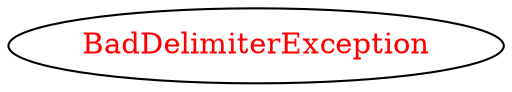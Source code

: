 digraph dependencyGraph {
 concentrate=true;
 ranksep="2.0";
 rankdir="LR"; 
 splines="ortho";
"BadDelimiterException" [fontcolor="red"];
}